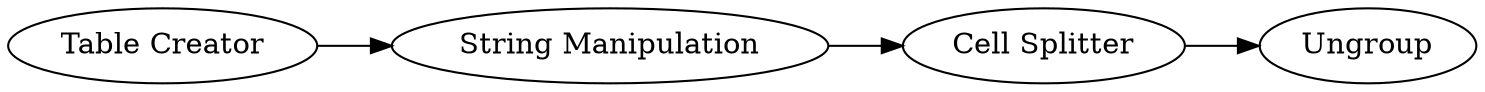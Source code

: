 digraph {
	2 -> 3
	3 -> 4
	1 -> 2
	1 [label="Table Creator"]
	4 [label=Ungroup]
	3 [label="Cell Splitter"]
	2 [label="String Manipulation"]
	rankdir=LR
}
